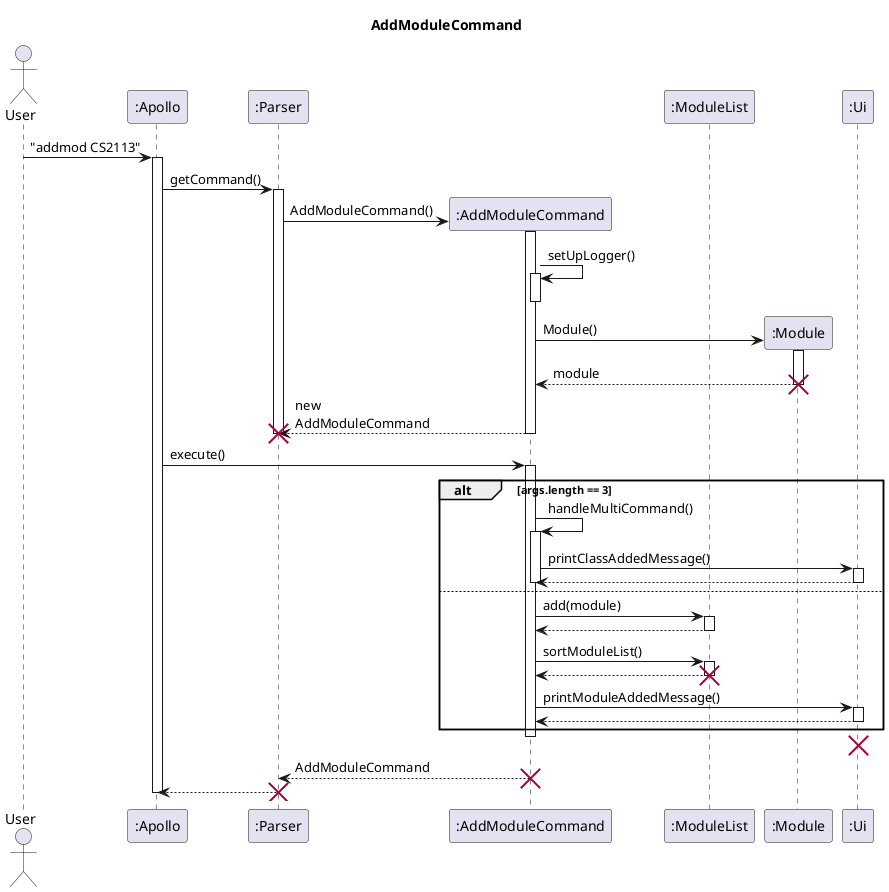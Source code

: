 @startuml
'https://plantuml.com/sequence-diagram

skinparam maxMessageSize 150

title AddModuleCommand

actor User
participant ":Apollo" as Apollo
participant ":Parser" as Parser
participant ":AddModuleCommand" as AddModuleCommand
participant ":ModuleList" as ModuleList
participant ":Module" as Module
participant ":Ui" as Ui

User -> Apollo : "addmod CS2113"
activate Apollo

Apollo -> Parser : getCommand()
activate Parser

Parser -> AddModuleCommand** : AddModuleCommand()
activate AddModuleCommand
AddModuleCommand -> AddModuleCommand : setUpLogger()
activate AddModuleCommand
deactivate AddModuleCommand

AddModuleCommand -> Module** : Module()
activate Module
Module --> AddModuleCommand : module
deactivate Module
destroy Module

AddModuleCommand --> Parser: new AddModuleCommand
deactivate AddModuleCommand
deactivate Parser
destroy Parser

Apollo -> AddModuleCommand : execute()
activate AddModuleCommand
alt args.length == 3
    AddModuleCommand -> AddModuleCommand : handleMultiCommand()
    activate AddModuleCommand
    AddModuleCommand -> Ui : printClassAddedMessage()
    activate Ui
    Ui --> AddModuleCommand
    deactivate Ui
    deactivate AddModuleCommand
else
    AddModuleCommand -> ModuleList: add(module)
    activate ModuleList
    ModuleList --> AddModuleCommand
    deactivate ModuleList

    AddModuleCommand -> ModuleList : sortModuleList()
    activate ModuleList
    ModuleList --> AddModuleCommand
    deactivate ModuleList
    destroy ModuleList

    AddModuleCommand -> Ui : printModuleAddedMessage()
    activate Ui
    Ui --> AddModuleCommand
    deactivate Ui

end
deactivate AddModuleCommand
destroy Ui
AddModuleCommand --> Parser : AddModuleCommand
deactivate AddModuleCommand
destroy AddModuleCommand
Parser --> Apollo
deactivate Parser
destroy Parser
deactivate Apollo

@enduml